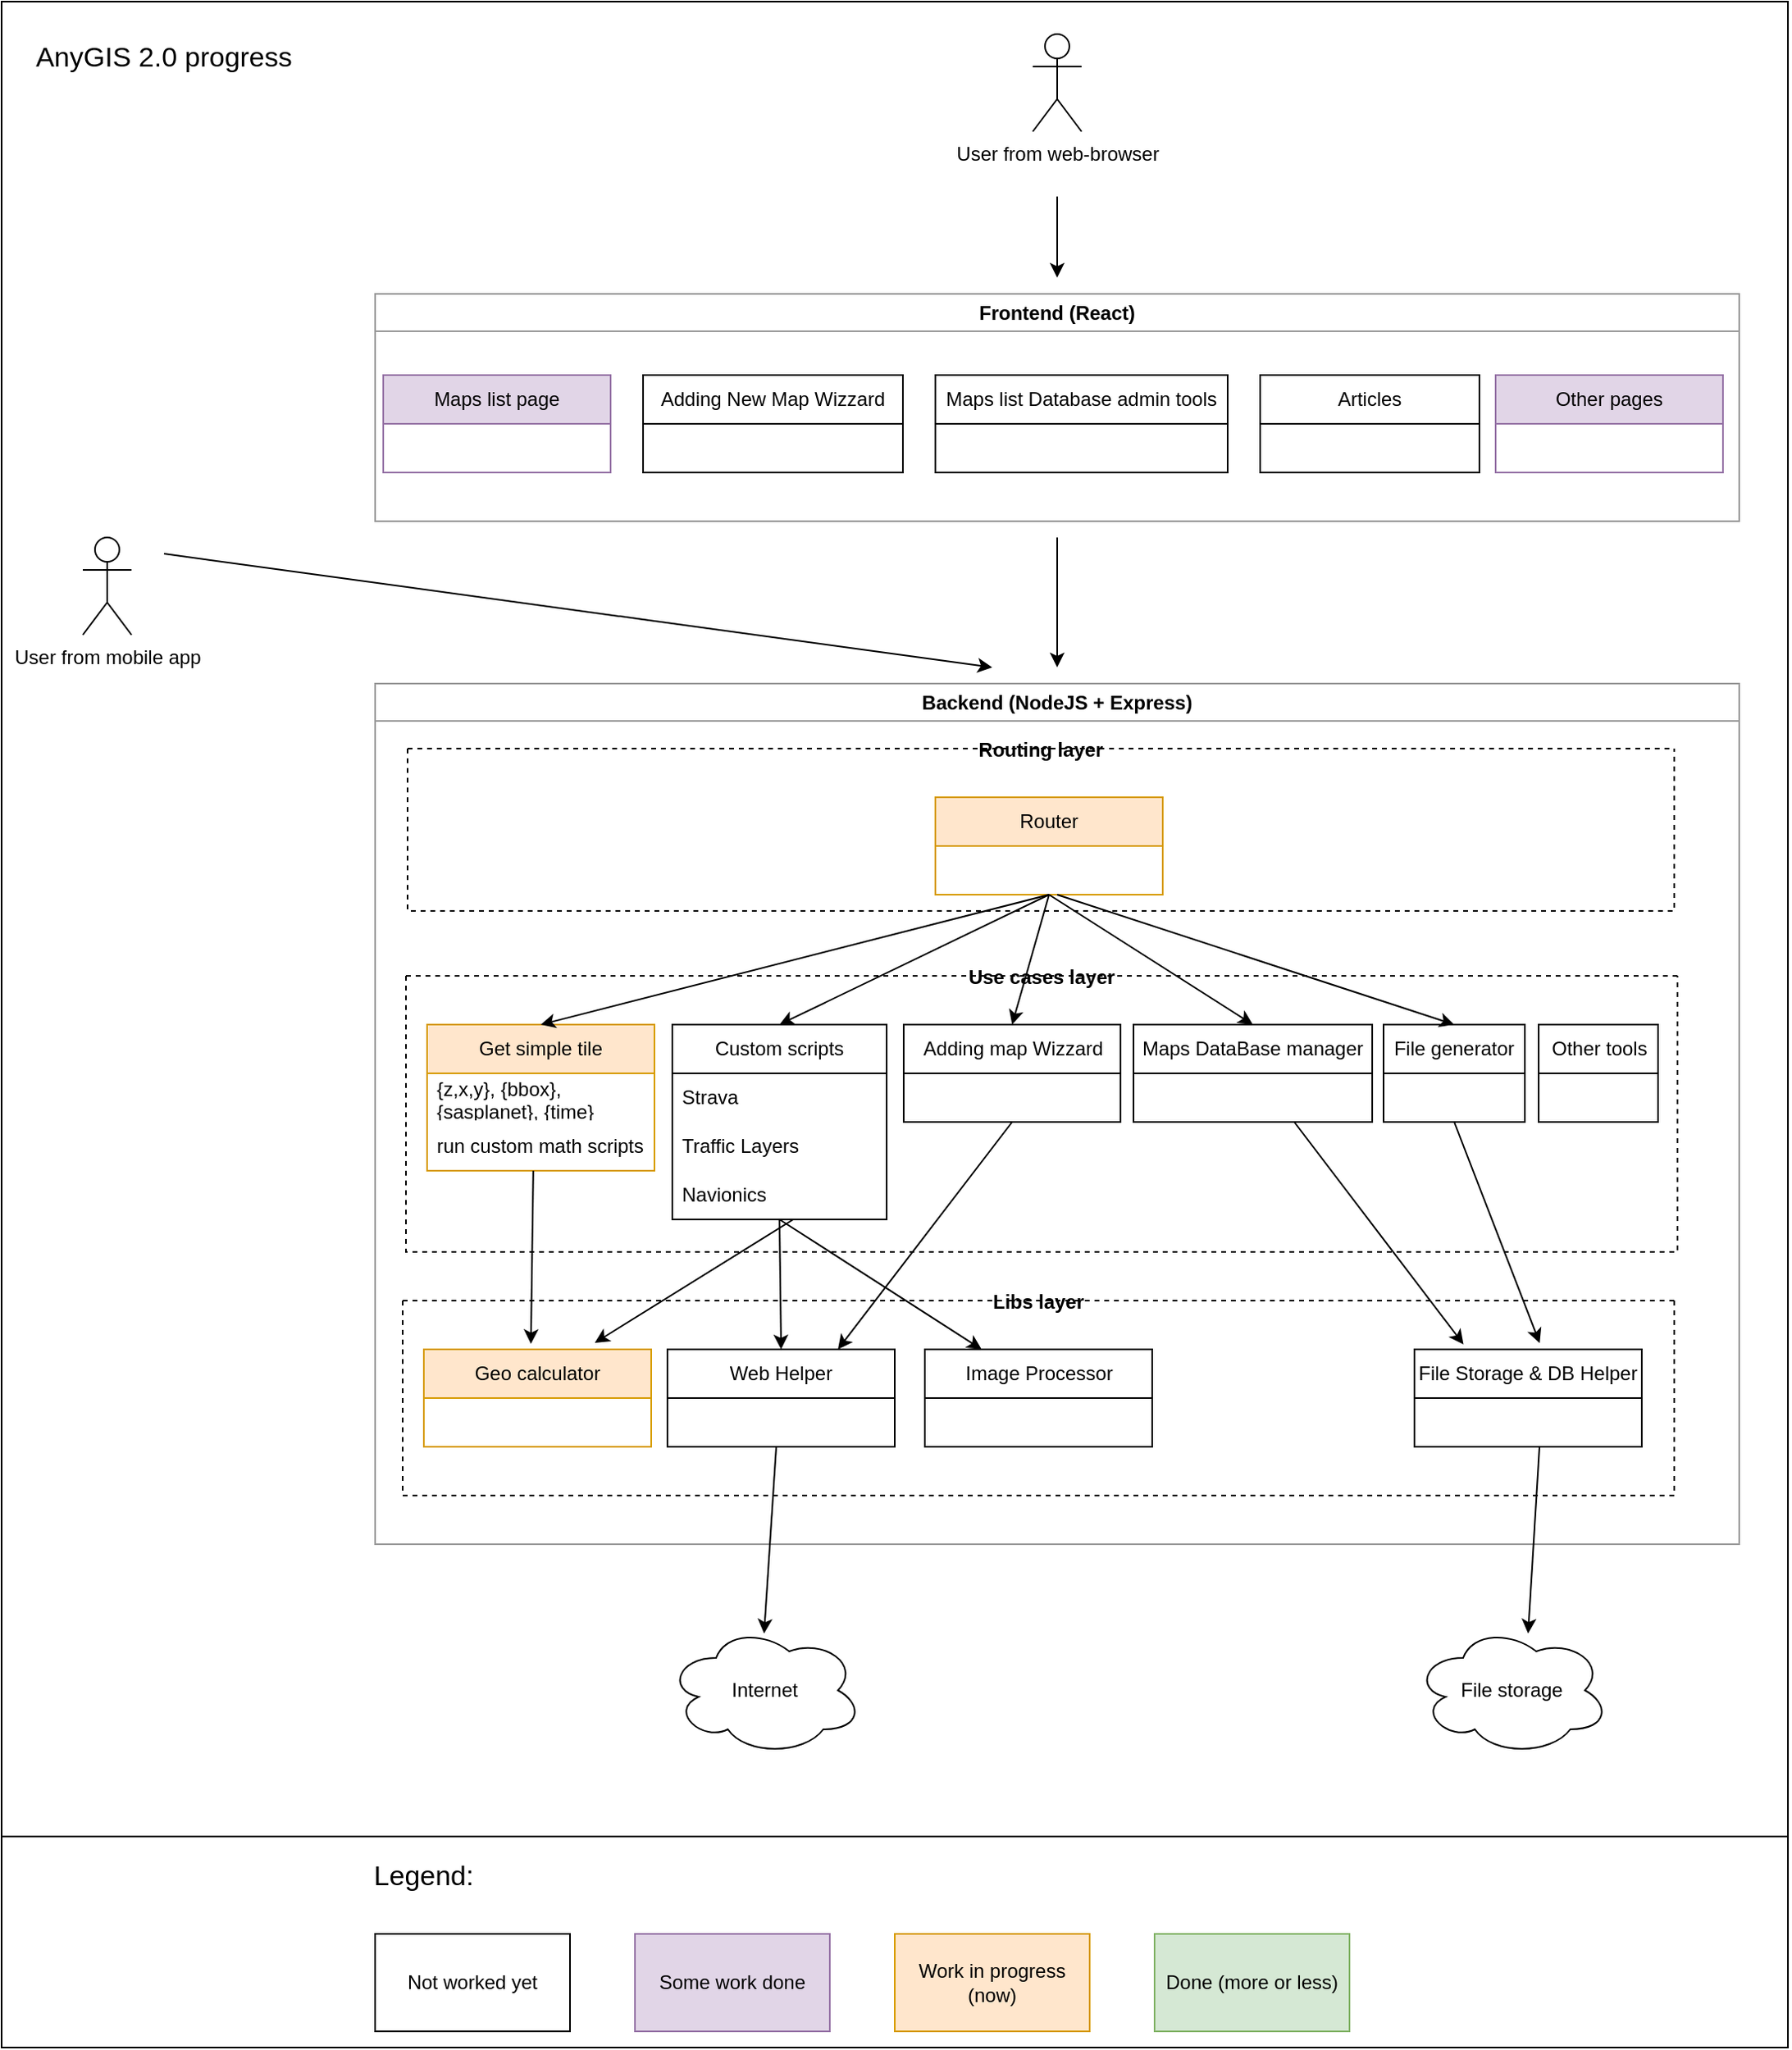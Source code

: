 <mxfile version="21.6.8" type="device">
  <diagram name="Page-1" id="6SMgkmVBa6Un2ES5iWTS">
    <mxGraphModel dx="2318" dy="2137" grid="1" gridSize="10" guides="1" tooltips="1" connect="1" arrows="1" fold="1" page="1" pageScale="1" pageWidth="850" pageHeight="1100" math="0" shadow="0">
      <root>
        <mxCell id="0" />
        <mxCell id="1" parent="0" />
        <mxCell id="s8e9Fe9YqG8QMtzz1pB9-1" value="" style="rounded=0;whiteSpace=wrap;html=1;fillColor=none;" parent="1" vertex="1">
          <mxGeometry x="-150" y="-100" width="1100" height="1260" as="geometry" />
        </mxCell>
        <mxCell id="huuGGd0OXJVaM7Pj4FzD-1" value="Frontend (React)" style="swimlane;whiteSpace=wrap;html=1;strokeColor=#999999;" parent="1" vertex="1">
          <mxGeometry x="80" y="80" width="840" height="140" as="geometry" />
        </mxCell>
        <mxCell id="huuGGd0OXJVaM7Pj4FzD-5" value="Adding New Map Wizzard" style="swimlane;fontStyle=0;childLayout=stackLayout;horizontal=1;startSize=30;horizontalStack=0;resizeParent=1;resizeParentMax=0;resizeLast=0;collapsible=1;marginBottom=0;whiteSpace=wrap;html=1;" parent="huuGGd0OXJVaM7Pj4FzD-1" vertex="1">
          <mxGeometry x="165" y="50" width="160" height="60" as="geometry" />
        </mxCell>
        <mxCell id="huuGGd0OXJVaM7Pj4FzD-9" value="Maps list page" style="swimlane;fontStyle=0;childLayout=stackLayout;horizontal=1;startSize=30;horizontalStack=0;resizeParent=1;resizeParentMax=0;resizeLast=0;collapsible=1;marginBottom=0;whiteSpace=wrap;html=1;fillColor=#e1d5e7;strokeColor=#9673a6;" parent="huuGGd0OXJVaM7Pj4FzD-1" vertex="1">
          <mxGeometry x="5" y="50" width="140" height="60" as="geometry" />
        </mxCell>
        <mxCell id="huuGGd0OXJVaM7Pj4FzD-84" value="Maps list Database admin tools" style="swimlane;fontStyle=0;childLayout=stackLayout;horizontal=1;startSize=30;horizontalStack=0;resizeParent=1;resizeParentMax=0;resizeLast=0;collapsible=1;marginBottom=0;whiteSpace=wrap;html=1;" parent="huuGGd0OXJVaM7Pj4FzD-1" vertex="1">
          <mxGeometry x="345" y="50" width="180" height="60" as="geometry" />
        </mxCell>
        <mxCell id="huuGGd0OXJVaM7Pj4FzD-13" value="Articles" style="swimlane;fontStyle=0;childLayout=stackLayout;horizontal=1;startSize=30;horizontalStack=0;resizeParent=1;resizeParentMax=0;resizeLast=0;collapsible=1;marginBottom=0;whiteSpace=wrap;html=1;" parent="huuGGd0OXJVaM7Pj4FzD-1" vertex="1">
          <mxGeometry x="545" y="50" width="135" height="60" as="geometry" />
        </mxCell>
        <mxCell id="huuGGd0OXJVaM7Pj4FzD-3" value="Backend (NodeJS + Express)" style="swimlane;whiteSpace=wrap;html=1;strokeColor=#999999;" parent="1" vertex="1">
          <mxGeometry x="80" y="320" width="840" height="530" as="geometry" />
        </mxCell>
        <mxCell id="huuGGd0OXJVaM7Pj4FzD-22" value="Routing layer" style="swimlane;startSize=0;dashed=1;" parent="huuGGd0OXJVaM7Pj4FzD-3" vertex="1">
          <mxGeometry x="20" y="40" width="780" height="100" as="geometry" />
        </mxCell>
        <mxCell id="huuGGd0OXJVaM7Pj4FzD-23" value="Router" style="swimlane;fontStyle=0;childLayout=stackLayout;horizontal=1;startSize=30;horizontalStack=0;resizeParent=1;resizeParentMax=0;resizeLast=0;collapsible=1;marginBottom=0;whiteSpace=wrap;html=1;fillColor=#ffe6cc;strokeColor=#d79b00;" parent="huuGGd0OXJVaM7Pj4FzD-22" vertex="1">
          <mxGeometry x="325" y="30" width="140" height="60" as="geometry" />
        </mxCell>
        <mxCell id="huuGGd0OXJVaM7Pj4FzD-24" value="Use cases layer" style="swimlane;startSize=0;dashed=1;" parent="huuGGd0OXJVaM7Pj4FzD-3" vertex="1">
          <mxGeometry x="19" y="180" width="783" height="170" as="geometry" />
        </mxCell>
        <mxCell id="huuGGd0OXJVaM7Pj4FzD-26" value="Maps DataBase manager" style="swimlane;fontStyle=0;childLayout=stackLayout;horizontal=1;startSize=30;horizontalStack=0;resizeParent=1;resizeParentMax=0;resizeLast=0;collapsible=1;marginBottom=0;whiteSpace=wrap;html=1;" parent="huuGGd0OXJVaM7Pj4FzD-24" vertex="1">
          <mxGeometry x="448" y="30" width="147" height="60" as="geometry" />
        </mxCell>
        <mxCell id="huuGGd0OXJVaM7Pj4FzD-30" value="Get simple tile" style="swimlane;fontStyle=0;childLayout=stackLayout;horizontal=1;startSize=30;horizontalStack=0;resizeParent=1;resizeParentMax=0;resizeLast=0;collapsible=1;marginBottom=0;whiteSpace=wrap;html=1;fillColor=#ffe6cc;strokeColor=#d79b00;" parent="huuGGd0OXJVaM7Pj4FzD-24" vertex="1">
          <mxGeometry x="13" y="30" width="140" height="90" as="geometry" />
        </mxCell>
        <mxCell id="huuGGd0OXJVaM7Pj4FzD-31" value="{z,x,y}, {bbox}, {sasplanet}, {time}" style="text;strokeColor=none;fillColor=none;align=left;verticalAlign=middle;spacingLeft=4;spacingRight=4;overflow=hidden;points=[[0,0.5],[1,0.5]];portConstraint=eastwest;rotatable=0;whiteSpace=wrap;html=1;" parent="huuGGd0OXJVaM7Pj4FzD-30" vertex="1">
          <mxGeometry y="30" width="140" height="30" as="geometry" />
        </mxCell>
        <mxCell id="huuGGd0OXJVaM7Pj4FzD-32" value="run custom math scripts" style="text;strokeColor=none;fillColor=none;align=left;verticalAlign=middle;spacingLeft=4;spacingRight=4;overflow=hidden;points=[[0,0.5],[1,0.5]];portConstraint=eastwest;rotatable=0;whiteSpace=wrap;html=1;" parent="huuGGd0OXJVaM7Pj4FzD-30" vertex="1">
          <mxGeometry y="60" width="140" height="30" as="geometry" />
        </mxCell>
        <mxCell id="huuGGd0OXJVaM7Pj4FzD-34" value="Custom scripts" style="swimlane;fontStyle=0;childLayout=stackLayout;horizontal=1;startSize=30;horizontalStack=0;resizeParent=1;resizeParentMax=0;resizeLast=0;collapsible=1;marginBottom=0;whiteSpace=wrap;html=1;" parent="huuGGd0OXJVaM7Pj4FzD-24" vertex="1">
          <mxGeometry x="164" y="30" width="132" height="120" as="geometry" />
        </mxCell>
        <mxCell id="huuGGd0OXJVaM7Pj4FzD-35" value="Strava" style="text;strokeColor=none;fillColor=none;align=left;verticalAlign=middle;spacingLeft=4;spacingRight=4;overflow=hidden;points=[[0,0.5],[1,0.5]];portConstraint=eastwest;rotatable=0;whiteSpace=wrap;html=1;" parent="huuGGd0OXJVaM7Pj4FzD-34" vertex="1">
          <mxGeometry y="30" width="132" height="30" as="geometry" />
        </mxCell>
        <mxCell id="huuGGd0OXJVaM7Pj4FzD-37" value="Traffic Layers" style="text;strokeColor=none;fillColor=none;align=left;verticalAlign=middle;spacingLeft=4;spacingRight=4;overflow=hidden;points=[[0,0.5],[1,0.5]];portConstraint=eastwest;rotatable=0;whiteSpace=wrap;html=1;" parent="huuGGd0OXJVaM7Pj4FzD-34" vertex="1">
          <mxGeometry y="60" width="132" height="30" as="geometry" />
        </mxCell>
        <mxCell id="huuGGd0OXJVaM7Pj4FzD-36" value="Navionics" style="text;strokeColor=none;fillColor=none;align=left;verticalAlign=middle;spacingLeft=4;spacingRight=4;overflow=hidden;points=[[0,0.5],[1,0.5]];portConstraint=eastwest;rotatable=0;whiteSpace=wrap;html=1;" parent="huuGGd0OXJVaM7Pj4FzD-34" vertex="1">
          <mxGeometry y="90" width="132" height="30" as="geometry" />
        </mxCell>
        <mxCell id="huuGGd0OXJVaM7Pj4FzD-47" value="File generator" style="swimlane;fontStyle=0;childLayout=stackLayout;horizontal=1;startSize=30;horizontalStack=0;resizeParent=1;resizeParentMax=0;resizeLast=0;collapsible=1;marginBottom=0;whiteSpace=wrap;html=1;" parent="huuGGd0OXJVaM7Pj4FzD-24" vertex="1">
          <mxGeometry x="602" y="30" width="87" height="60" as="geometry" />
        </mxCell>
        <mxCell id="huuGGd0OXJVaM7Pj4FzD-48" value="Adding map Wizzard" style="swimlane;fontStyle=0;childLayout=stackLayout;horizontal=1;startSize=30;horizontalStack=0;resizeParent=1;resizeParentMax=0;resizeLast=0;collapsible=1;marginBottom=0;whiteSpace=wrap;html=1;" parent="huuGGd0OXJVaM7Pj4FzD-24" vertex="1">
          <mxGeometry x="306.5" y="30" width="133.5" height="60" as="geometry" />
        </mxCell>
        <mxCell id="huuGGd0OXJVaM7Pj4FzD-94" value="" style="endArrow=classic;html=1;rounded=0;exitX=0.467;exitY=1;exitDx=0;exitDy=0;entryX=0.752;entryY=-0.067;entryDx=0;entryDy=0;exitPerimeter=0;entryPerimeter=0;" parent="huuGGd0OXJVaM7Pj4FzD-24" target="huuGGd0OXJVaM7Pj4FzD-73" edge="1">
          <mxGeometry width="50" height="50" relative="1" as="geometry">
            <mxPoint x="238.5" y="150" as="sourcePoint" />
            <mxPoint x="237.5" y="257" as="targetPoint" />
          </mxGeometry>
        </mxCell>
        <mxCell id="huuGGd0OXJVaM7Pj4FzD-98" value="" style="endArrow=classic;html=1;rounded=0;exitX=0.5;exitY=1;exitDx=0;exitDy=0;entryX=0.216;entryY=-0.051;entryDx=0;entryDy=0;entryPerimeter=0;" parent="huuGGd0OXJVaM7Pj4FzD-24" target="huuGGd0OXJVaM7Pj4FzD-72" edge="1">
          <mxGeometry width="50" height="50" relative="1" as="geometry">
            <mxPoint x="547" y="90" as="sourcePoint" />
            <mxPoint x="421" y="230" as="targetPoint" />
          </mxGeometry>
        </mxCell>
        <mxCell id="huuGGd0OXJVaM7Pj4FzD-71" value="Libs layer" style="swimlane;startSize=0;dashed=1;" parent="huuGGd0OXJVaM7Pj4FzD-3" vertex="1">
          <mxGeometry x="17" y="380" width="783" height="120" as="geometry" />
        </mxCell>
        <mxCell id="huuGGd0OXJVaM7Pj4FzD-72" value="File Storage &amp;amp; DB Helper" style="swimlane;fontStyle=0;childLayout=stackLayout;horizontal=1;startSize=30;horizontalStack=0;resizeParent=1;resizeParentMax=0;resizeLast=0;collapsible=1;marginBottom=0;whiteSpace=wrap;html=1;" parent="huuGGd0OXJVaM7Pj4FzD-71" vertex="1">
          <mxGeometry x="623" y="30" width="140" height="60" as="geometry" />
        </mxCell>
        <mxCell id="huuGGd0OXJVaM7Pj4FzD-73" value="Geo calculator" style="swimlane;fontStyle=0;childLayout=stackLayout;horizontal=1;startSize=30;horizontalStack=0;resizeParent=1;resizeParentMax=0;resizeLast=0;collapsible=1;marginBottom=0;whiteSpace=wrap;html=1;fillColor=#ffe6cc;strokeColor=#d79b00;" parent="huuGGd0OXJVaM7Pj4FzD-71" vertex="1">
          <mxGeometry x="13" y="30" width="140" height="60" as="geometry" />
        </mxCell>
        <mxCell id="huuGGd0OXJVaM7Pj4FzD-76" value="Web Helper" style="swimlane;fontStyle=0;childLayout=stackLayout;horizontal=1;startSize=30;horizontalStack=0;resizeParent=1;resizeParentMax=0;resizeLast=0;collapsible=1;marginBottom=0;whiteSpace=wrap;html=1;" parent="huuGGd0OXJVaM7Pj4FzD-71" vertex="1">
          <mxGeometry x="163" y="30" width="140" height="60" as="geometry" />
        </mxCell>
        <mxCell id="huuGGd0OXJVaM7Pj4FzD-80" value="Image Processor" style="swimlane;fontStyle=0;childLayout=stackLayout;horizontal=1;startSize=30;horizontalStack=0;resizeParent=1;resizeParentMax=0;resizeLast=0;collapsible=1;marginBottom=0;whiteSpace=wrap;html=1;" parent="huuGGd0OXJVaM7Pj4FzD-71" vertex="1">
          <mxGeometry x="321.5" y="30" width="140" height="60" as="geometry" />
        </mxCell>
        <mxCell id="huuGGd0OXJVaM7Pj4FzD-88" value="" style="endArrow=classic;html=1;rounded=0;exitX=0.5;exitY=1;exitDx=0;exitDy=0;entryX=0.5;entryY=0;entryDx=0;entryDy=0;" parent="huuGGd0OXJVaM7Pj4FzD-3" source="huuGGd0OXJVaM7Pj4FzD-23" target="huuGGd0OXJVaM7Pj4FzD-30" edge="1">
          <mxGeometry width="50" height="50" relative="1" as="geometry">
            <mxPoint x="430" y="-80" as="sourcePoint" />
            <mxPoint x="130" y="160" as="targetPoint" />
          </mxGeometry>
        </mxCell>
        <mxCell id="huuGGd0OXJVaM7Pj4FzD-89" value="" style="endArrow=classic;html=1;rounded=0;exitX=0.5;exitY=1;exitDx=0;exitDy=0;entryX=0.5;entryY=0;entryDx=0;entryDy=0;" parent="huuGGd0OXJVaM7Pj4FzD-3" source="huuGGd0OXJVaM7Pj4FzD-23" target="huuGGd0OXJVaM7Pj4FzD-34" edge="1">
          <mxGeometry width="50" height="50" relative="1" as="geometry">
            <mxPoint x="425" y="140" as="sourcePoint" />
            <mxPoint x="112" y="220" as="targetPoint" />
          </mxGeometry>
        </mxCell>
        <mxCell id="huuGGd0OXJVaM7Pj4FzD-90" value="" style="endArrow=classic;html=1;rounded=0;exitX=0.5;exitY=1;exitDx=0;exitDy=0;entryX=0.5;entryY=0;entryDx=0;entryDy=0;" parent="huuGGd0OXJVaM7Pj4FzD-3" source="huuGGd0OXJVaM7Pj4FzD-23" target="huuGGd0OXJVaM7Pj4FzD-48" edge="1">
          <mxGeometry width="50" height="50" relative="1" as="geometry">
            <mxPoint x="425" y="140" as="sourcePoint" />
            <mxPoint x="267" y="220" as="targetPoint" />
          </mxGeometry>
        </mxCell>
        <mxCell id="huuGGd0OXJVaM7Pj4FzD-91" value="" style="endArrow=classic;html=1;rounded=0;entryX=0.5;entryY=0;entryDx=0;entryDy=0;exitX=0.5;exitY=1;exitDx=0;exitDy=0;" parent="huuGGd0OXJVaM7Pj4FzD-3" source="huuGGd0OXJVaM7Pj4FzD-23" target="huuGGd0OXJVaM7Pj4FzD-26" edge="1">
          <mxGeometry width="50" height="50" relative="1" as="geometry">
            <mxPoint x="410" y="130" as="sourcePoint" />
            <mxPoint x="421" y="220" as="targetPoint" />
          </mxGeometry>
        </mxCell>
        <mxCell id="huuGGd0OXJVaM7Pj4FzD-93" value="" style="endArrow=classic;html=1;rounded=0;exitX=0.467;exitY=1;exitDx=0;exitDy=0;entryX=0.471;entryY=-0.056;entryDx=0;entryDy=0;exitPerimeter=0;entryPerimeter=0;" parent="huuGGd0OXJVaM7Pj4FzD-3" source="huuGGd0OXJVaM7Pj4FzD-32" target="huuGGd0OXJVaM7Pj4FzD-73" edge="1">
          <mxGeometry width="50" height="50" relative="1" as="geometry">
            <mxPoint x="425" y="140" as="sourcePoint" />
            <mxPoint x="112" y="220" as="targetPoint" />
          </mxGeometry>
        </mxCell>
        <mxCell id="huuGGd0OXJVaM7Pj4FzD-95" value="" style="endArrow=classic;html=1;rounded=0;exitX=0.5;exitY=1;exitDx=0;exitDy=0;entryX=0.5;entryY=0;entryDx=0;entryDy=0;" parent="huuGGd0OXJVaM7Pj4FzD-3" source="huuGGd0OXJVaM7Pj4FzD-34" target="huuGGd0OXJVaM7Pj4FzD-76" edge="1">
          <mxGeometry width="50" height="50" relative="1" as="geometry">
            <mxPoint x="267.5" y="340" as="sourcePoint" />
            <mxPoint x="145" y="416" as="targetPoint" />
          </mxGeometry>
        </mxCell>
        <mxCell id="huuGGd0OXJVaM7Pj4FzD-96" value="" style="endArrow=classic;html=1;rounded=0;exitX=0.5;exitY=1;exitDx=0;exitDy=0;entryX=0.25;entryY=0;entryDx=0;entryDy=0;" parent="huuGGd0OXJVaM7Pj4FzD-3" source="huuGGd0OXJVaM7Pj4FzD-34" target="huuGGd0OXJVaM7Pj4FzD-80" edge="1">
          <mxGeometry width="50" height="50" relative="1" as="geometry">
            <mxPoint x="267" y="340" as="sourcePoint" />
            <mxPoint x="260" y="420" as="targetPoint" />
          </mxGeometry>
        </mxCell>
        <mxCell id="huuGGd0OXJVaM7Pj4FzD-97" value="" style="endArrow=classic;html=1;rounded=0;exitX=0.5;exitY=1;exitDx=0;exitDy=0;entryX=0.75;entryY=0;entryDx=0;entryDy=0;" parent="huuGGd0OXJVaM7Pj4FzD-3" source="huuGGd0OXJVaM7Pj4FzD-48" target="huuGGd0OXJVaM7Pj4FzD-76" edge="1">
          <mxGeometry width="50" height="50" relative="1" as="geometry">
            <mxPoint x="267" y="340" as="sourcePoint" />
            <mxPoint x="384" y="420" as="targetPoint" />
          </mxGeometry>
        </mxCell>
        <mxCell id="huuGGd0OXJVaM7Pj4FzD-99" value="" style="endArrow=classic;html=1;rounded=0;exitX=0.5;exitY=1;exitDx=0;exitDy=0;entryX=0.551;entryY=-0.064;entryDx=0;entryDy=0;entryPerimeter=0;" parent="huuGGd0OXJVaM7Pj4FzD-3" source="huuGGd0OXJVaM7Pj4FzD-47" target="huuGGd0OXJVaM7Pj4FzD-72" edge="1">
          <mxGeometry width="50" height="50" relative="1" as="geometry">
            <mxPoint x="576" y="280" as="sourcePoint" />
            <mxPoint x="680" y="417" as="targetPoint" />
          </mxGeometry>
        </mxCell>
        <mxCell id="huuGGd0OXJVaM7Pj4FzD-101" value="" style="endArrow=classic;html=1;rounded=0;exitX=0.5;exitY=1;exitDx=0;exitDy=0;entryX=0.496;entryY=0.063;entryDx=0;entryDy=0;entryPerimeter=0;" parent="huuGGd0OXJVaM7Pj4FzD-3" target="huuGGd0OXJVaM7Pj4FzD-82" edge="1">
          <mxGeometry width="50" height="50" relative="1" as="geometry">
            <mxPoint x="247" y="470" as="sourcePoint" />
            <mxPoint x="240" y="550" as="targetPoint" />
          </mxGeometry>
        </mxCell>
        <mxCell id="huuGGd0OXJVaM7Pj4FzD-14" value="User from web-browser" style="shape=umlActor;verticalLabelPosition=bottom;verticalAlign=top;html=1;outlineConnect=0;" parent="1" vertex="1">
          <mxGeometry x="485" y="-80" width="30" height="60" as="geometry" />
        </mxCell>
        <mxCell id="huuGGd0OXJVaM7Pj4FzD-16" value="User from mobile app" style="shape=umlActor;verticalLabelPosition=bottom;verticalAlign=top;html=1;outlineConnect=0;" parent="1" vertex="1">
          <mxGeometry x="-100" y="230" width="30" height="60" as="geometry" />
        </mxCell>
        <mxCell id="huuGGd0OXJVaM7Pj4FzD-82" value="Internet" style="ellipse;shape=cloud;whiteSpace=wrap;html=1;" parent="1" vertex="1">
          <mxGeometry x="260" y="900" width="120" height="80" as="geometry" />
        </mxCell>
        <mxCell id="huuGGd0OXJVaM7Pj4FzD-83" value="File storage" style="ellipse;shape=cloud;whiteSpace=wrap;html=1;" parent="1" vertex="1">
          <mxGeometry x="720" y="900" width="120" height="80" as="geometry" />
        </mxCell>
        <mxCell id="huuGGd0OXJVaM7Pj4FzD-86" value="" style="endArrow=classic;html=1;rounded=0;" parent="1" edge="1">
          <mxGeometry width="50" height="50" relative="1" as="geometry">
            <mxPoint x="500" y="20" as="sourcePoint" />
            <mxPoint x="500" y="70" as="targetPoint" />
          </mxGeometry>
        </mxCell>
        <mxCell id="huuGGd0OXJVaM7Pj4FzD-87" value="" style="endArrow=classic;html=1;rounded=0;" parent="1" edge="1">
          <mxGeometry width="50" height="50" relative="1" as="geometry">
            <mxPoint x="500" y="230" as="sourcePoint" />
            <mxPoint x="500" y="310" as="targetPoint" />
          </mxGeometry>
        </mxCell>
        <mxCell id="huuGGd0OXJVaM7Pj4FzD-92" value="" style="endArrow=classic;html=1;rounded=0;entryX=0.5;entryY=0;entryDx=0;entryDy=0;" parent="1" target="huuGGd0OXJVaM7Pj4FzD-47" edge="1">
          <mxGeometry width="50" height="50" relative="1" as="geometry">
            <mxPoint x="500" y="450" as="sourcePoint" />
            <mxPoint x="657" y="540" as="targetPoint" />
          </mxGeometry>
        </mxCell>
        <mxCell id="huuGGd0OXJVaM7Pj4FzD-100" value="" style="endArrow=classic;html=1;rounded=0;" parent="1" edge="1">
          <mxGeometry width="50" height="50" relative="1" as="geometry">
            <mxPoint x="-50" y="240" as="sourcePoint" />
            <mxPoint x="460" y="310" as="targetPoint" />
          </mxGeometry>
        </mxCell>
        <mxCell id="huuGGd0OXJVaM7Pj4FzD-102" value="" style="endArrow=classic;html=1;rounded=0;exitX=0.5;exitY=1;exitDx=0;exitDy=0;entryX=0.496;entryY=0.063;entryDx=0;entryDy=0;entryPerimeter=0;" parent="1" edge="1">
          <mxGeometry width="50" height="50" relative="1" as="geometry">
            <mxPoint x="797" y="790" as="sourcePoint" />
            <mxPoint x="790" y="905" as="targetPoint" />
          </mxGeometry>
        </mxCell>
        <mxCell id="s8e9Fe9YqG8QMtzz1pB9-2" value="Not worked yet" style="rounded=0;whiteSpace=wrap;html=1;" parent="1" vertex="1">
          <mxGeometry x="80" y="1090" width="120" height="60" as="geometry" />
        </mxCell>
        <mxCell id="s8e9Fe9YqG8QMtzz1pB9-3" value="Some work done" style="rounded=0;whiteSpace=wrap;html=1;labelBackgroundColor=none;fillColor=#e1d5e7;strokeColor=#9673a6;" parent="1" vertex="1">
          <mxGeometry x="240" y="1090" width="120" height="60" as="geometry" />
        </mxCell>
        <mxCell id="s8e9Fe9YqG8QMtzz1pB9-4" value="Work in progress (now)" style="rounded=0;whiteSpace=wrap;html=1;fillColor=#ffe6cc;strokeColor=#d79b00;" parent="1" vertex="1">
          <mxGeometry x="400" y="1090" width="120" height="60" as="geometry" />
        </mxCell>
        <mxCell id="s8e9Fe9YqG8QMtzz1pB9-5" value="Done (more or less)" style="rounded=0;whiteSpace=wrap;html=1;fillColor=#d5e8d4;strokeColor=#82b366;" parent="1" vertex="1">
          <mxGeometry x="560" y="1090" width="120" height="60" as="geometry" />
        </mxCell>
        <mxCell id="s8e9Fe9YqG8QMtzz1pB9-6" value="Legend:" style="text;html=1;strokeColor=none;fillColor=none;align=center;verticalAlign=middle;whiteSpace=wrap;rounded=0;fontSize=17;" parent="1" vertex="1">
          <mxGeometry x="80" y="1040" width="60" height="30" as="geometry" />
        </mxCell>
        <mxCell id="s8e9Fe9YqG8QMtzz1pB9-7" value="AnyGIS 2.0 progress" style="text;html=1;strokeColor=none;fillColor=none;align=center;verticalAlign=middle;whiteSpace=wrap;rounded=0;fontSize=17;" parent="1" vertex="1">
          <mxGeometry x="-150" y="-80" width="200" height="30" as="geometry" />
        </mxCell>
        <mxCell id="s8e9Fe9YqG8QMtzz1pB9-13" value="Other pages" style="swimlane;fontStyle=0;childLayout=stackLayout;horizontal=1;startSize=30;horizontalStack=0;resizeParent=1;resizeParentMax=0;resizeLast=0;collapsible=1;marginBottom=0;whiteSpace=wrap;html=1;fillColor=#e1d5e7;strokeColor=#9673a6;" parent="1" vertex="1">
          <mxGeometry x="770" y="130" width="140" height="60" as="geometry" />
        </mxCell>
        <mxCell id="s8e9Fe9YqG8QMtzz1pB9-14" value="" style="endArrow=none;html=1;rounded=0;" parent="1" edge="1">
          <mxGeometry width="50" height="50" relative="1" as="geometry">
            <mxPoint x="-150" y="1030" as="sourcePoint" />
            <mxPoint x="950" y="1030" as="targetPoint" />
          </mxGeometry>
        </mxCell>
        <mxCell id="NfuOsaS1pBzlHvKYQlKo-1" value="Other tools" style="swimlane;fontStyle=0;childLayout=stackLayout;horizontal=1;startSize=30;horizontalStack=0;resizeParent=1;resizeParentMax=0;resizeLast=0;collapsible=1;marginBottom=0;whiteSpace=wrap;html=1;" parent="1" vertex="1">
          <mxGeometry x="796.5" y="530" width="73.5" height="60" as="geometry" />
        </mxCell>
      </root>
    </mxGraphModel>
  </diagram>
</mxfile>
